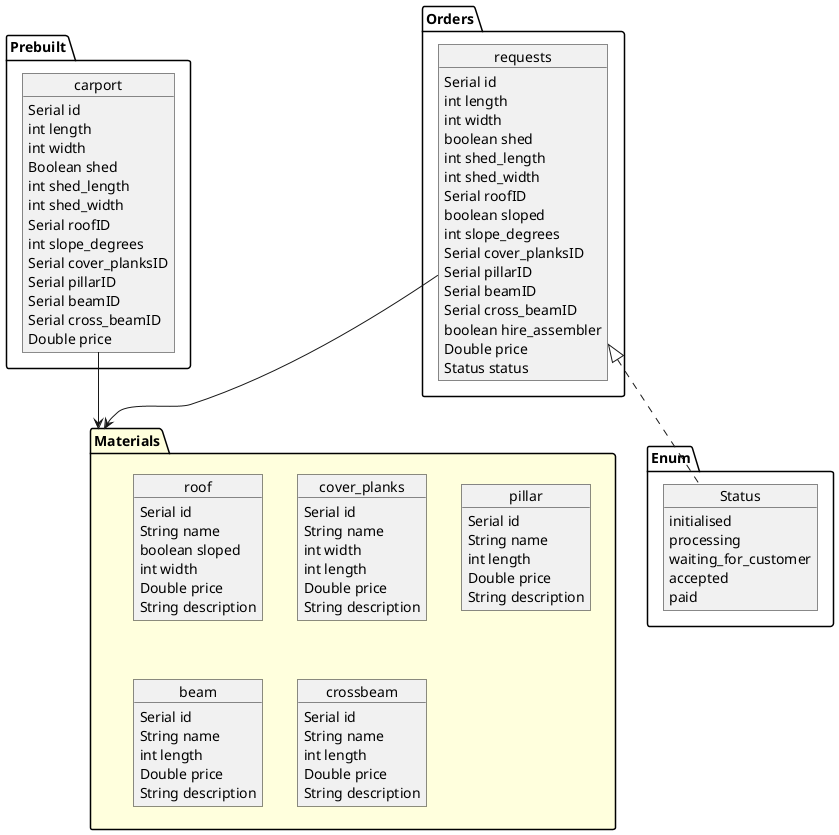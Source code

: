 @startuml
package "Materials" #FFD {
    Object roof {
        Serial id
        String name
        boolean sloped
        int width
        Double price
        String description
    }
    Object cover_planks {
        Serial id
        String name
        int width
        int length
        Double price
        String description
    }
    Object pillar {
        Serial id
        String name
        int length
        Double price
        String description
    }
    Object beam {
        Serial id
        String name
        int length
        Double price
        String description
    }
    Object crossbeam {
        Serial id
        String name
        int length
        Double price
        String description
    }
}

package "Prebuilt" {
    Object carport {
        Serial id
        int length
        int width
        Boolean shed
        int shed_length
        int shed_width
        Serial roofID
        int slope_degrees
        Serial cover_planksID
        Serial pillarID
        Serial beamID
        Serial cross_beamID
        Double price
    }
}

package "Orders" {
    Object requests {
        Serial id
        int length
        int width
        boolean shed
        int shed_length
        int shed_width
        Serial roofID
        boolean sloped
        int slope_degrees
        Serial cover_planksID
        Serial pillarID
        Serial beamID
        Serial cross_beamID
        boolean hire_assembler
        Double price
        Status status
    }
}

package Enum {
    Object Status {
        initialised
        processing
        waiting_for_customer
        accepted
        paid
    }
}

requests <|.. Status
requests --> Materials
carport --> Materials
@enduml